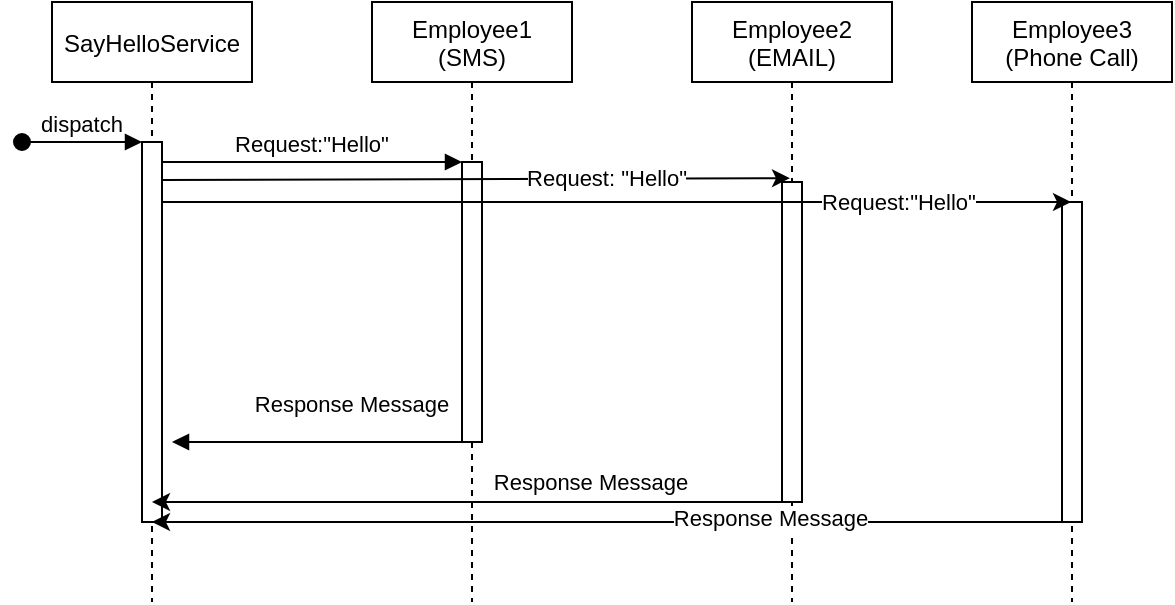 <mxfile version="13.8.1" type="github">
  <diagram id="kgpKYQtTHZ0yAKxKKP6v" name="Page-1">
    <mxGraphModel dx="872" dy="482" grid="1" gridSize="10" guides="1" tooltips="1" connect="1" arrows="1" fold="1" page="1" pageScale="1" pageWidth="850" pageHeight="1100" math="0" shadow="0">
      <root>
        <mxCell id="0" />
        <mxCell id="1" parent="0" />
        <mxCell id="3nuBFxr9cyL0pnOWT2aG-1" value="SayHelloService" style="shape=umlLifeline;perimeter=lifelinePerimeter;container=1;collapsible=0;recursiveResize=0;rounded=0;shadow=0;strokeWidth=1;" parent="1" vertex="1">
          <mxGeometry x="120" y="80" width="100" height="300" as="geometry" />
        </mxCell>
        <mxCell id="3nuBFxr9cyL0pnOWT2aG-2" value="" style="points=[];perimeter=orthogonalPerimeter;rounded=0;shadow=0;strokeWidth=1;" parent="3nuBFxr9cyL0pnOWT2aG-1" vertex="1">
          <mxGeometry x="45" y="70" width="10" height="190" as="geometry" />
        </mxCell>
        <mxCell id="3nuBFxr9cyL0pnOWT2aG-3" value="dispatch" style="verticalAlign=bottom;startArrow=oval;endArrow=block;startSize=8;shadow=0;strokeWidth=1;" parent="3nuBFxr9cyL0pnOWT2aG-1" target="3nuBFxr9cyL0pnOWT2aG-2" edge="1">
          <mxGeometry relative="1" as="geometry">
            <mxPoint x="-15" y="70" as="sourcePoint" />
          </mxGeometry>
        </mxCell>
        <mxCell id="3nuBFxr9cyL0pnOWT2aG-5" value="Employee1&#xa;(SMS)" style="shape=umlLifeline;perimeter=lifelinePerimeter;container=1;collapsible=0;recursiveResize=0;rounded=0;shadow=0;strokeWidth=1;" parent="1" vertex="1">
          <mxGeometry x="280" y="80" width="100" height="300" as="geometry" />
        </mxCell>
        <mxCell id="3nuBFxr9cyL0pnOWT2aG-6" value="" style="points=[];perimeter=orthogonalPerimeter;rounded=0;shadow=0;strokeWidth=1;" parent="3nuBFxr9cyL0pnOWT2aG-5" vertex="1">
          <mxGeometry x="45" y="80" width="10" height="140" as="geometry" />
        </mxCell>
        <mxCell id="3nuBFxr9cyL0pnOWT2aG-8" value="Request:&quot;Hello&quot;" style="verticalAlign=bottom;endArrow=block;entryX=0;entryY=0;shadow=0;strokeWidth=1;" parent="1" source="3nuBFxr9cyL0pnOWT2aG-2" target="3nuBFxr9cyL0pnOWT2aG-6" edge="1">
          <mxGeometry relative="1" as="geometry">
            <mxPoint x="275" y="160" as="sourcePoint" />
          </mxGeometry>
        </mxCell>
        <mxCell id="3nuBFxr9cyL0pnOWT2aG-9" value="Response Message" style="verticalAlign=bottom;endArrow=block;entryX=1;entryY=0;shadow=0;strokeWidth=1;" parent="1" edge="1">
          <mxGeometry x="-0.241" y="-10" relative="1" as="geometry">
            <mxPoint x="325" y="300" as="sourcePoint" />
            <mxPoint x="180" y="300" as="targetPoint" />
            <mxPoint as="offset" />
          </mxGeometry>
        </mxCell>
        <mxCell id="zXD9ppDBKePArj71WXsb-1" value="Employee2&#xa;(EMAIL)" style="shape=umlLifeline;perimeter=lifelinePerimeter;container=1;collapsible=0;recursiveResize=0;rounded=0;shadow=0;strokeWidth=1;" vertex="1" parent="1">
          <mxGeometry x="440" y="80" width="100" height="300" as="geometry" />
        </mxCell>
        <mxCell id="zXD9ppDBKePArj71WXsb-2" value="" style="points=[];perimeter=orthogonalPerimeter;rounded=0;shadow=0;strokeWidth=1;" vertex="1" parent="zXD9ppDBKePArj71WXsb-1">
          <mxGeometry x="45" y="90" width="10" height="160" as="geometry" />
        </mxCell>
        <mxCell id="zXD9ppDBKePArj71WXsb-3" value="Employee3&#xa;(Phone Call)" style="shape=umlLifeline;perimeter=lifelinePerimeter;container=1;collapsible=0;recursiveResize=0;rounded=0;shadow=0;strokeWidth=1;" vertex="1" parent="1">
          <mxGeometry x="580" y="80" width="100" height="300" as="geometry" />
        </mxCell>
        <mxCell id="zXD9ppDBKePArj71WXsb-4" value="" style="points=[];perimeter=orthogonalPerimeter;rounded=0;shadow=0;strokeWidth=1;" vertex="1" parent="zXD9ppDBKePArj71WXsb-3">
          <mxGeometry x="45" y="100" width="10" height="160" as="geometry" />
        </mxCell>
        <mxCell id="zXD9ppDBKePArj71WXsb-6" value="" style="rounded=0;orthogonalLoop=1;jettySize=auto;html=1;entryX=0.4;entryY=-0.012;entryDx=0;entryDy=0;entryPerimeter=0;exitX=1;exitY=0.1;exitDx=0;exitDy=0;exitPerimeter=0;" edge="1" parent="1" source="3nuBFxr9cyL0pnOWT2aG-2" target="zXD9ppDBKePArj71WXsb-2">
          <mxGeometry relative="1" as="geometry" />
        </mxCell>
        <mxCell id="zXD9ppDBKePArj71WXsb-8" value="Request: &quot;Hello&quot;" style="edgeLabel;html=1;align=center;verticalAlign=middle;resizable=0;points=[];" vertex="1" connectable="0" parent="zXD9ppDBKePArj71WXsb-6">
          <mxGeometry x="0.414" y="1" relative="1" as="geometry">
            <mxPoint as="offset" />
          </mxGeometry>
        </mxCell>
        <mxCell id="zXD9ppDBKePArj71WXsb-7" value="" style="edgeStyle=none;rounded=0;orthogonalLoop=1;jettySize=auto;html=1;" edge="1" parent="1" source="3nuBFxr9cyL0pnOWT2aG-2" target="zXD9ppDBKePArj71WXsb-3">
          <mxGeometry relative="1" as="geometry">
            <Array as="points">
              <mxPoint x="430" y="180" />
            </Array>
          </mxGeometry>
        </mxCell>
        <mxCell id="zXD9ppDBKePArj71WXsb-9" value="Request:&quot;Hello&quot;" style="edgeLabel;html=1;align=center;verticalAlign=middle;resizable=0;points=[];" vertex="1" connectable="0" parent="zXD9ppDBKePArj71WXsb-7">
          <mxGeometry x="0.619" relative="1" as="geometry">
            <mxPoint as="offset" />
          </mxGeometry>
        </mxCell>
        <mxCell id="zXD9ppDBKePArj71WXsb-11" value="" style="edgeStyle=none;rounded=0;orthogonalLoop=1;jettySize=auto;html=1;" edge="1" parent="1" source="zXD9ppDBKePArj71WXsb-2" target="3nuBFxr9cyL0pnOWT2aG-1">
          <mxGeometry relative="1" as="geometry">
            <mxPoint x="405" y="250" as="targetPoint" />
            <Array as="points">
              <mxPoint x="490" y="330" />
            </Array>
          </mxGeometry>
        </mxCell>
        <mxCell id="zXD9ppDBKePArj71WXsb-14" value="Response Message" style="edgeLabel;html=1;align=center;verticalAlign=middle;resizable=0;points=[];" vertex="1" connectable="0" parent="zXD9ppDBKePArj71WXsb-11">
          <mxGeometry x="-0.37" y="3" relative="1" as="geometry">
            <mxPoint y="-13" as="offset" />
          </mxGeometry>
        </mxCell>
        <mxCell id="zXD9ppDBKePArj71WXsb-13" value="" style="edgeStyle=none;rounded=0;orthogonalLoop=1;jettySize=auto;html=1;" edge="1" parent="1" source="zXD9ppDBKePArj71WXsb-4" target="3nuBFxr9cyL0pnOWT2aG-1">
          <mxGeometry relative="1" as="geometry">
            <mxPoint x="545" y="260" as="targetPoint" />
            <Array as="points">
              <mxPoint x="630" y="340" />
            </Array>
          </mxGeometry>
        </mxCell>
        <mxCell id="zXD9ppDBKePArj71WXsb-15" value="Response Message" style="edgeLabel;html=1;align=center;verticalAlign=middle;resizable=0;points=[];" vertex="1" connectable="0" parent="zXD9ppDBKePArj71WXsb-13">
          <mxGeometry x="-0.344" y="-2" relative="1" as="geometry">
            <mxPoint as="offset" />
          </mxGeometry>
        </mxCell>
      </root>
    </mxGraphModel>
  </diagram>
</mxfile>
